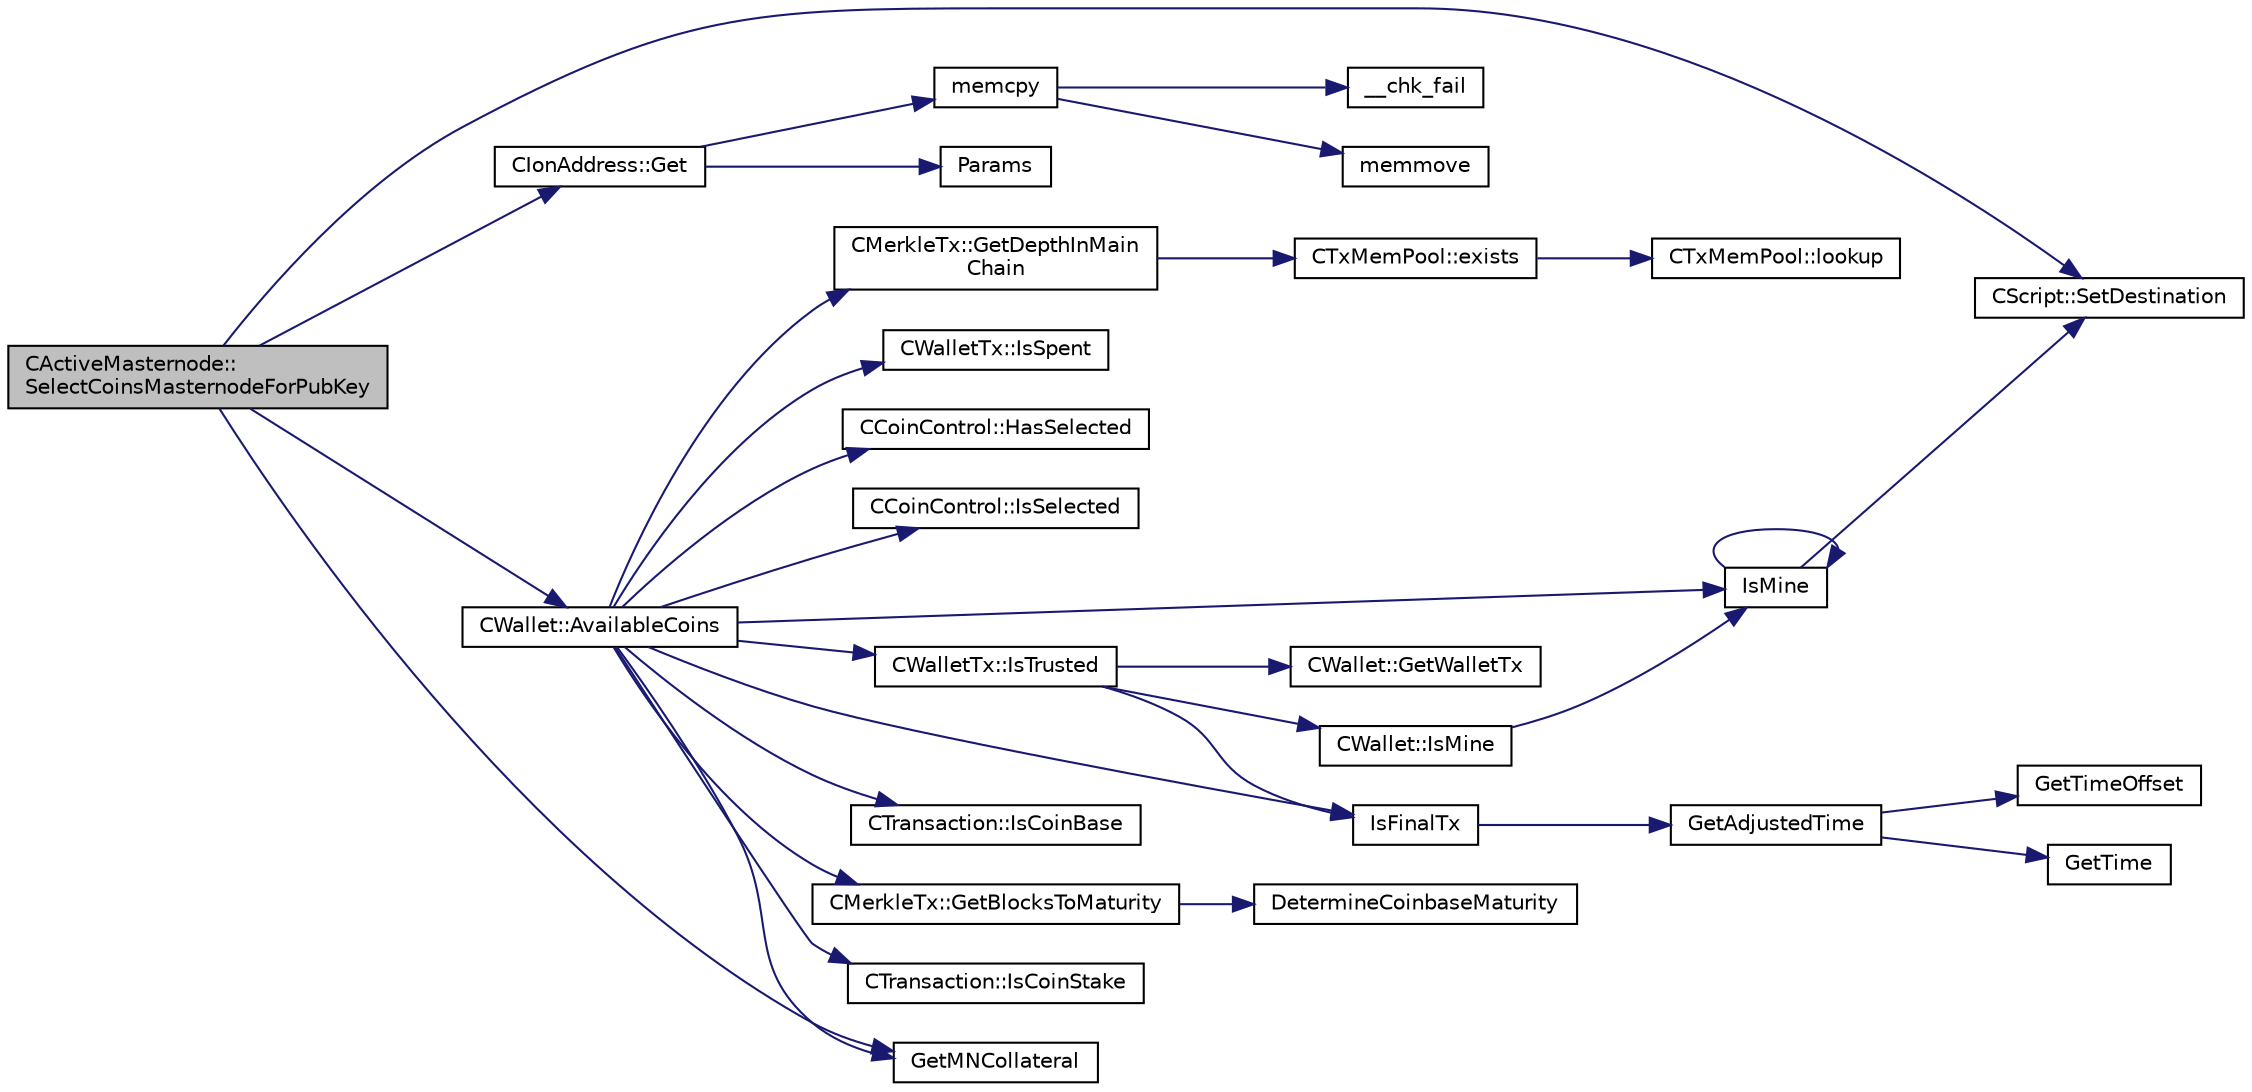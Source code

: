 digraph "CActiveMasternode::SelectCoinsMasternodeForPubKey"
{
  edge [fontname="Helvetica",fontsize="10",labelfontname="Helvetica",labelfontsize="10"];
  node [fontname="Helvetica",fontsize="10",shape=record];
  rankdir="LR";
  Node879 [label="CActiveMasternode::\lSelectCoinsMasternodeForPubKey",height=0.2,width=0.4,color="black", fillcolor="grey75", style="filled", fontcolor="black"];
  Node879 -> Node880 [color="midnightblue",fontsize="10",style="solid",fontname="Helvetica"];
  Node880 [label="CScript::SetDestination",height=0.2,width=0.4,color="black", fillcolor="white", style="filled",URL="$d9/d4b/class_c_script.html#ad1b5a9077241aa06116040c4f1b7c31e"];
  Node879 -> Node881 [color="midnightblue",fontsize="10",style="solid",fontname="Helvetica"];
  Node881 [label="CIonAddress::Get",height=0.2,width=0.4,color="black", fillcolor="white", style="filled",URL="$d1/de4/class_c_ion_address.html#aa70f9899f0a3cf37e4a87483db5cf99d"];
  Node881 -> Node882 [color="midnightblue",fontsize="10",style="solid",fontname="Helvetica"];
  Node882 [label="memcpy",height=0.2,width=0.4,color="black", fillcolor="white", style="filled",URL="$d5/d9f/glibc__compat_8cpp.html#a0f46826ab0466591e136db24394923cf"];
  Node882 -> Node883 [color="midnightblue",fontsize="10",style="solid",fontname="Helvetica"];
  Node883 [label="memmove",height=0.2,width=0.4,color="black", fillcolor="white", style="filled",URL="$d5/d9f/glibc__compat_8cpp.html#a9778d49e9029dd75bc53ecbbf9f5e9a1"];
  Node882 -> Node884 [color="midnightblue",fontsize="10",style="solid",fontname="Helvetica"];
  Node884 [label="__chk_fail",height=0.2,width=0.4,color="black", fillcolor="white", style="filled",URL="$d5/d9f/glibc__compat_8cpp.html#a424ac71631da5ada2976630ff67051d1"];
  Node881 -> Node885 [color="midnightblue",fontsize="10",style="solid",fontname="Helvetica"];
  Node885 [label="Params",height=0.2,width=0.4,color="black", fillcolor="white", style="filled",URL="$df/dbf/chainparams_8cpp.html#ace5c5b706d71a324a417dd2db394fd4a",tooltip="Return the currently selected parameters. "];
  Node879 -> Node886 [color="midnightblue",fontsize="10",style="solid",fontname="Helvetica"];
  Node886 [label="CWallet::AvailableCoins",height=0.2,width=0.4,color="black", fillcolor="white", style="filled",URL="$d2/de5/class_c_wallet.html#a0f950dede91de2be32ea8c43a40469ab"];
  Node886 -> Node887 [color="midnightblue",fontsize="10",style="solid",fontname="Helvetica"];
  Node887 [label="IsFinalTx",height=0.2,width=0.4,color="black", fillcolor="white", style="filled",URL="$df/d0a/main_8cpp.html#adc332cd7ac94e639bb4239618341be19"];
  Node887 -> Node888 [color="midnightblue",fontsize="10",style="solid",fontname="Helvetica"];
  Node888 [label="GetAdjustedTime",height=0.2,width=0.4,color="black", fillcolor="white", style="filled",URL="$df/d2d/util_8cpp.html#a09f81b9c7650f898cf3cf305b87547e6"];
  Node888 -> Node889 [color="midnightblue",fontsize="10",style="solid",fontname="Helvetica"];
  Node889 [label="GetTime",height=0.2,width=0.4,color="black", fillcolor="white", style="filled",URL="$df/d2d/util_8cpp.html#a46fac5fba8ba905b5f9acb364f5d8c6f"];
  Node888 -> Node890 [color="midnightblue",fontsize="10",style="solid",fontname="Helvetica"];
  Node890 [label="GetTimeOffset",height=0.2,width=0.4,color="black", fillcolor="white", style="filled",URL="$df/d2d/util_8cpp.html#a50ca5344c75631267633f15cfe5e983e"];
  Node886 -> Node891 [color="midnightblue",fontsize="10",style="solid",fontname="Helvetica"];
  Node891 [label="CWalletTx::IsTrusted",height=0.2,width=0.4,color="black", fillcolor="white", style="filled",URL="$d6/d53/class_c_wallet_tx.html#a71efb0d5b5def8ae00a1d74b8741bfcb"];
  Node891 -> Node887 [color="midnightblue",fontsize="10",style="solid",fontname="Helvetica"];
  Node891 -> Node892 [color="midnightblue",fontsize="10",style="solid",fontname="Helvetica"];
  Node892 [label="CWallet::GetWalletTx",height=0.2,width=0.4,color="black", fillcolor="white", style="filled",URL="$d2/de5/class_c_wallet.html#ac496716bb889a5934fa27398aeb2330a"];
  Node891 -> Node893 [color="midnightblue",fontsize="10",style="solid",fontname="Helvetica"];
  Node893 [label="CWallet::IsMine",height=0.2,width=0.4,color="black", fillcolor="white", style="filled",URL="$d2/de5/class_c_wallet.html#a4eada57edc1c443564b8cc9b853d955c"];
  Node893 -> Node894 [color="midnightblue",fontsize="10",style="solid",fontname="Helvetica"];
  Node894 [label="IsMine",height=0.2,width=0.4,color="black", fillcolor="white", style="filled",URL="$dd/d0f/script_8cpp.html#adc59cf67d903c1ba1ef225561b85bfce"];
  Node894 -> Node880 [color="midnightblue",fontsize="10",style="solid",fontname="Helvetica"];
  Node894 -> Node894 [color="midnightblue",fontsize="10",style="solid",fontname="Helvetica"];
  Node886 -> Node895 [color="midnightblue",fontsize="10",style="solid",fontname="Helvetica"];
  Node895 [label="CTransaction::IsCoinBase",height=0.2,width=0.4,color="black", fillcolor="white", style="filled",URL="$df/d43/class_c_transaction.html#a96256e8ac1bf79ad9c057e48c41132dd"];
  Node886 -> Node896 [color="midnightblue",fontsize="10",style="solid",fontname="Helvetica"];
  Node896 [label="CMerkleTx::GetBlocksToMaturity",height=0.2,width=0.4,color="black", fillcolor="white", style="filled",URL="$d1/dff/class_c_merkle_tx.html#a69ebd437f7b44169659c3527fe73b6ab"];
  Node896 -> Node897 [color="midnightblue",fontsize="10",style="solid",fontname="Helvetica"];
  Node897 [label="DetermineCoinbaseMaturity",height=0.2,width=0.4,color="black", fillcolor="white", style="filled",URL="$d1/d08/proofs_8cpp.html#a97478c8207cae73889a6b1fbbc3c67e3",tooltip="Determine Coinbase Maturity (generally not a good idea - done so to increase speed) ..."];
  Node886 -> Node898 [color="midnightblue",fontsize="10",style="solid",fontname="Helvetica"];
  Node898 [label="CTransaction::IsCoinStake",height=0.2,width=0.4,color="black", fillcolor="white", style="filled",URL="$df/d43/class_c_transaction.html#ace4278a41a296d40dcf5fb2b9cf007ec"];
  Node886 -> Node899 [color="midnightblue",fontsize="10",style="solid",fontname="Helvetica"];
  Node899 [label="CMerkleTx::GetDepthInMain\lChain",height=0.2,width=0.4,color="black", fillcolor="white", style="filled",URL="$d1/dff/class_c_merkle_tx.html#a887a9f1a0b7fc64b43e42cec76b38ef9"];
  Node899 -> Node900 [color="midnightblue",fontsize="10",style="solid",fontname="Helvetica"];
  Node900 [label="CTxMemPool::exists",height=0.2,width=0.4,color="black", fillcolor="white", style="filled",URL="$db/d98/class_c_tx_mem_pool.html#a8b7a13b5289ab839d4460f41a7da9789"];
  Node900 -> Node901 [color="midnightblue",fontsize="10",style="solid",fontname="Helvetica"];
  Node901 [label="CTxMemPool::lookup",height=0.2,width=0.4,color="black", fillcolor="white", style="filled",URL="$db/d98/class_c_tx_mem_pool.html#ad6d9966cdeb4b6586f7186e709b4e77e"];
  Node886 -> Node902 [color="midnightblue",fontsize="10",style="solid",fontname="Helvetica"];
  Node902 [label="GetMNCollateral",height=0.2,width=0.4,color="black", fillcolor="white", style="filled",URL="$d4/dbf/main_8h.html#a7ecfeb5987564d84c46a6715d4c3a2df"];
  Node886 -> Node894 [color="midnightblue",fontsize="10",style="solid",fontname="Helvetica"];
  Node886 -> Node903 [color="midnightblue",fontsize="10",style="solid",fontname="Helvetica"];
  Node903 [label="CWalletTx::IsSpent",height=0.2,width=0.4,color="black", fillcolor="white", style="filled",URL="$d6/d53/class_c_wallet_tx.html#a6b01c779a9ddc9d3554b7ec1b770f512"];
  Node886 -> Node904 [color="midnightblue",fontsize="10",style="solid",fontname="Helvetica"];
  Node904 [label="CCoinControl::HasSelected",height=0.2,width=0.4,color="black", fillcolor="white", style="filled",URL="$dc/d48/class_c_coin_control.html#a20b259681a7c62b2119256a4862091ac"];
  Node886 -> Node905 [color="midnightblue",fontsize="10",style="solid",fontname="Helvetica"];
  Node905 [label="CCoinControl::IsSelected",height=0.2,width=0.4,color="black", fillcolor="white", style="filled",URL="$dc/d48/class_c_coin_control.html#adcd674d510015f3212e489ab6bd74067"];
  Node879 -> Node902 [color="midnightblue",fontsize="10",style="solid",fontname="Helvetica"];
}
